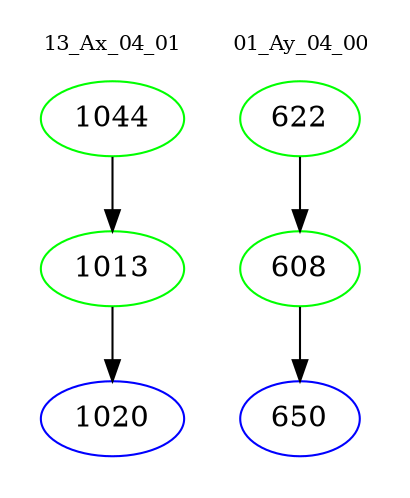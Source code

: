 digraph{
subgraph cluster_0 {
color = white
label = "13_Ax_04_01";
fontsize=10;
T0_1044 [label="1044", color="green"]
T0_1044 -> T0_1013 [color="black"]
T0_1013 [label="1013", color="green"]
T0_1013 -> T0_1020 [color="black"]
T0_1020 [label="1020", color="blue"]
}
subgraph cluster_1 {
color = white
label = "01_Ay_04_00";
fontsize=10;
T1_622 [label="622", color="green"]
T1_622 -> T1_608 [color="black"]
T1_608 [label="608", color="green"]
T1_608 -> T1_650 [color="black"]
T1_650 [label="650", color="blue"]
}
}
